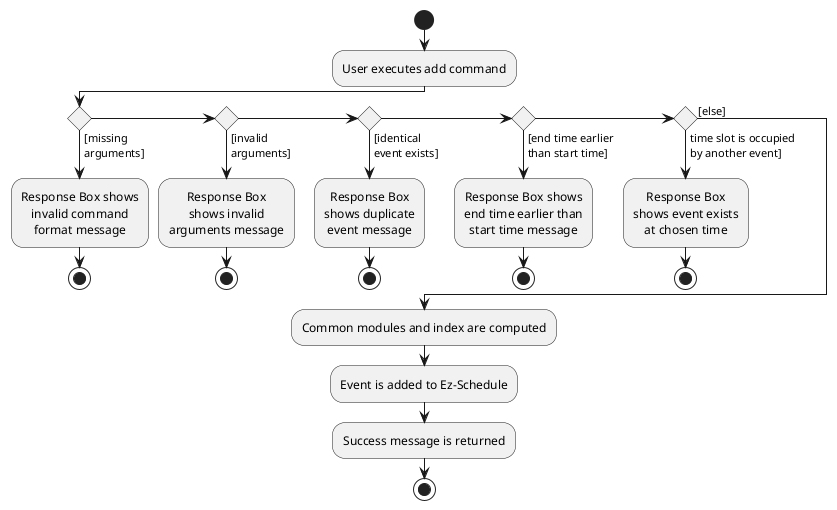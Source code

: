 @startuml
skinparam defaultTextAlignment center
start
:User executes add command;

'Since the beta syntax does not support placing the condition outside the
'diamond we place it as the true branch instead.

if () then ([missing
arguments])
    :Response Box shows
    invalid command
    format message;
stop
else if () then ([invalid
arguments])
    :Response Box
    shows invalid
    arguments message;
stop
else if () then ([identical
event exists])
    :Response Box
    shows duplicate
    event message;
stop
else if () then ([end time earlier
than start time])
    :Response Box shows
    end time earlier than
    start time message;
stop
else if () then (time slot is occupied
by another event])
    :Response Box
    shows event exists
    at chosen time;
stop
else ([else])
endif
    :Common modules and index are computed;
    :Event is added to Ez-Schedule;
    :Success message is returned;
stop
@enduml
